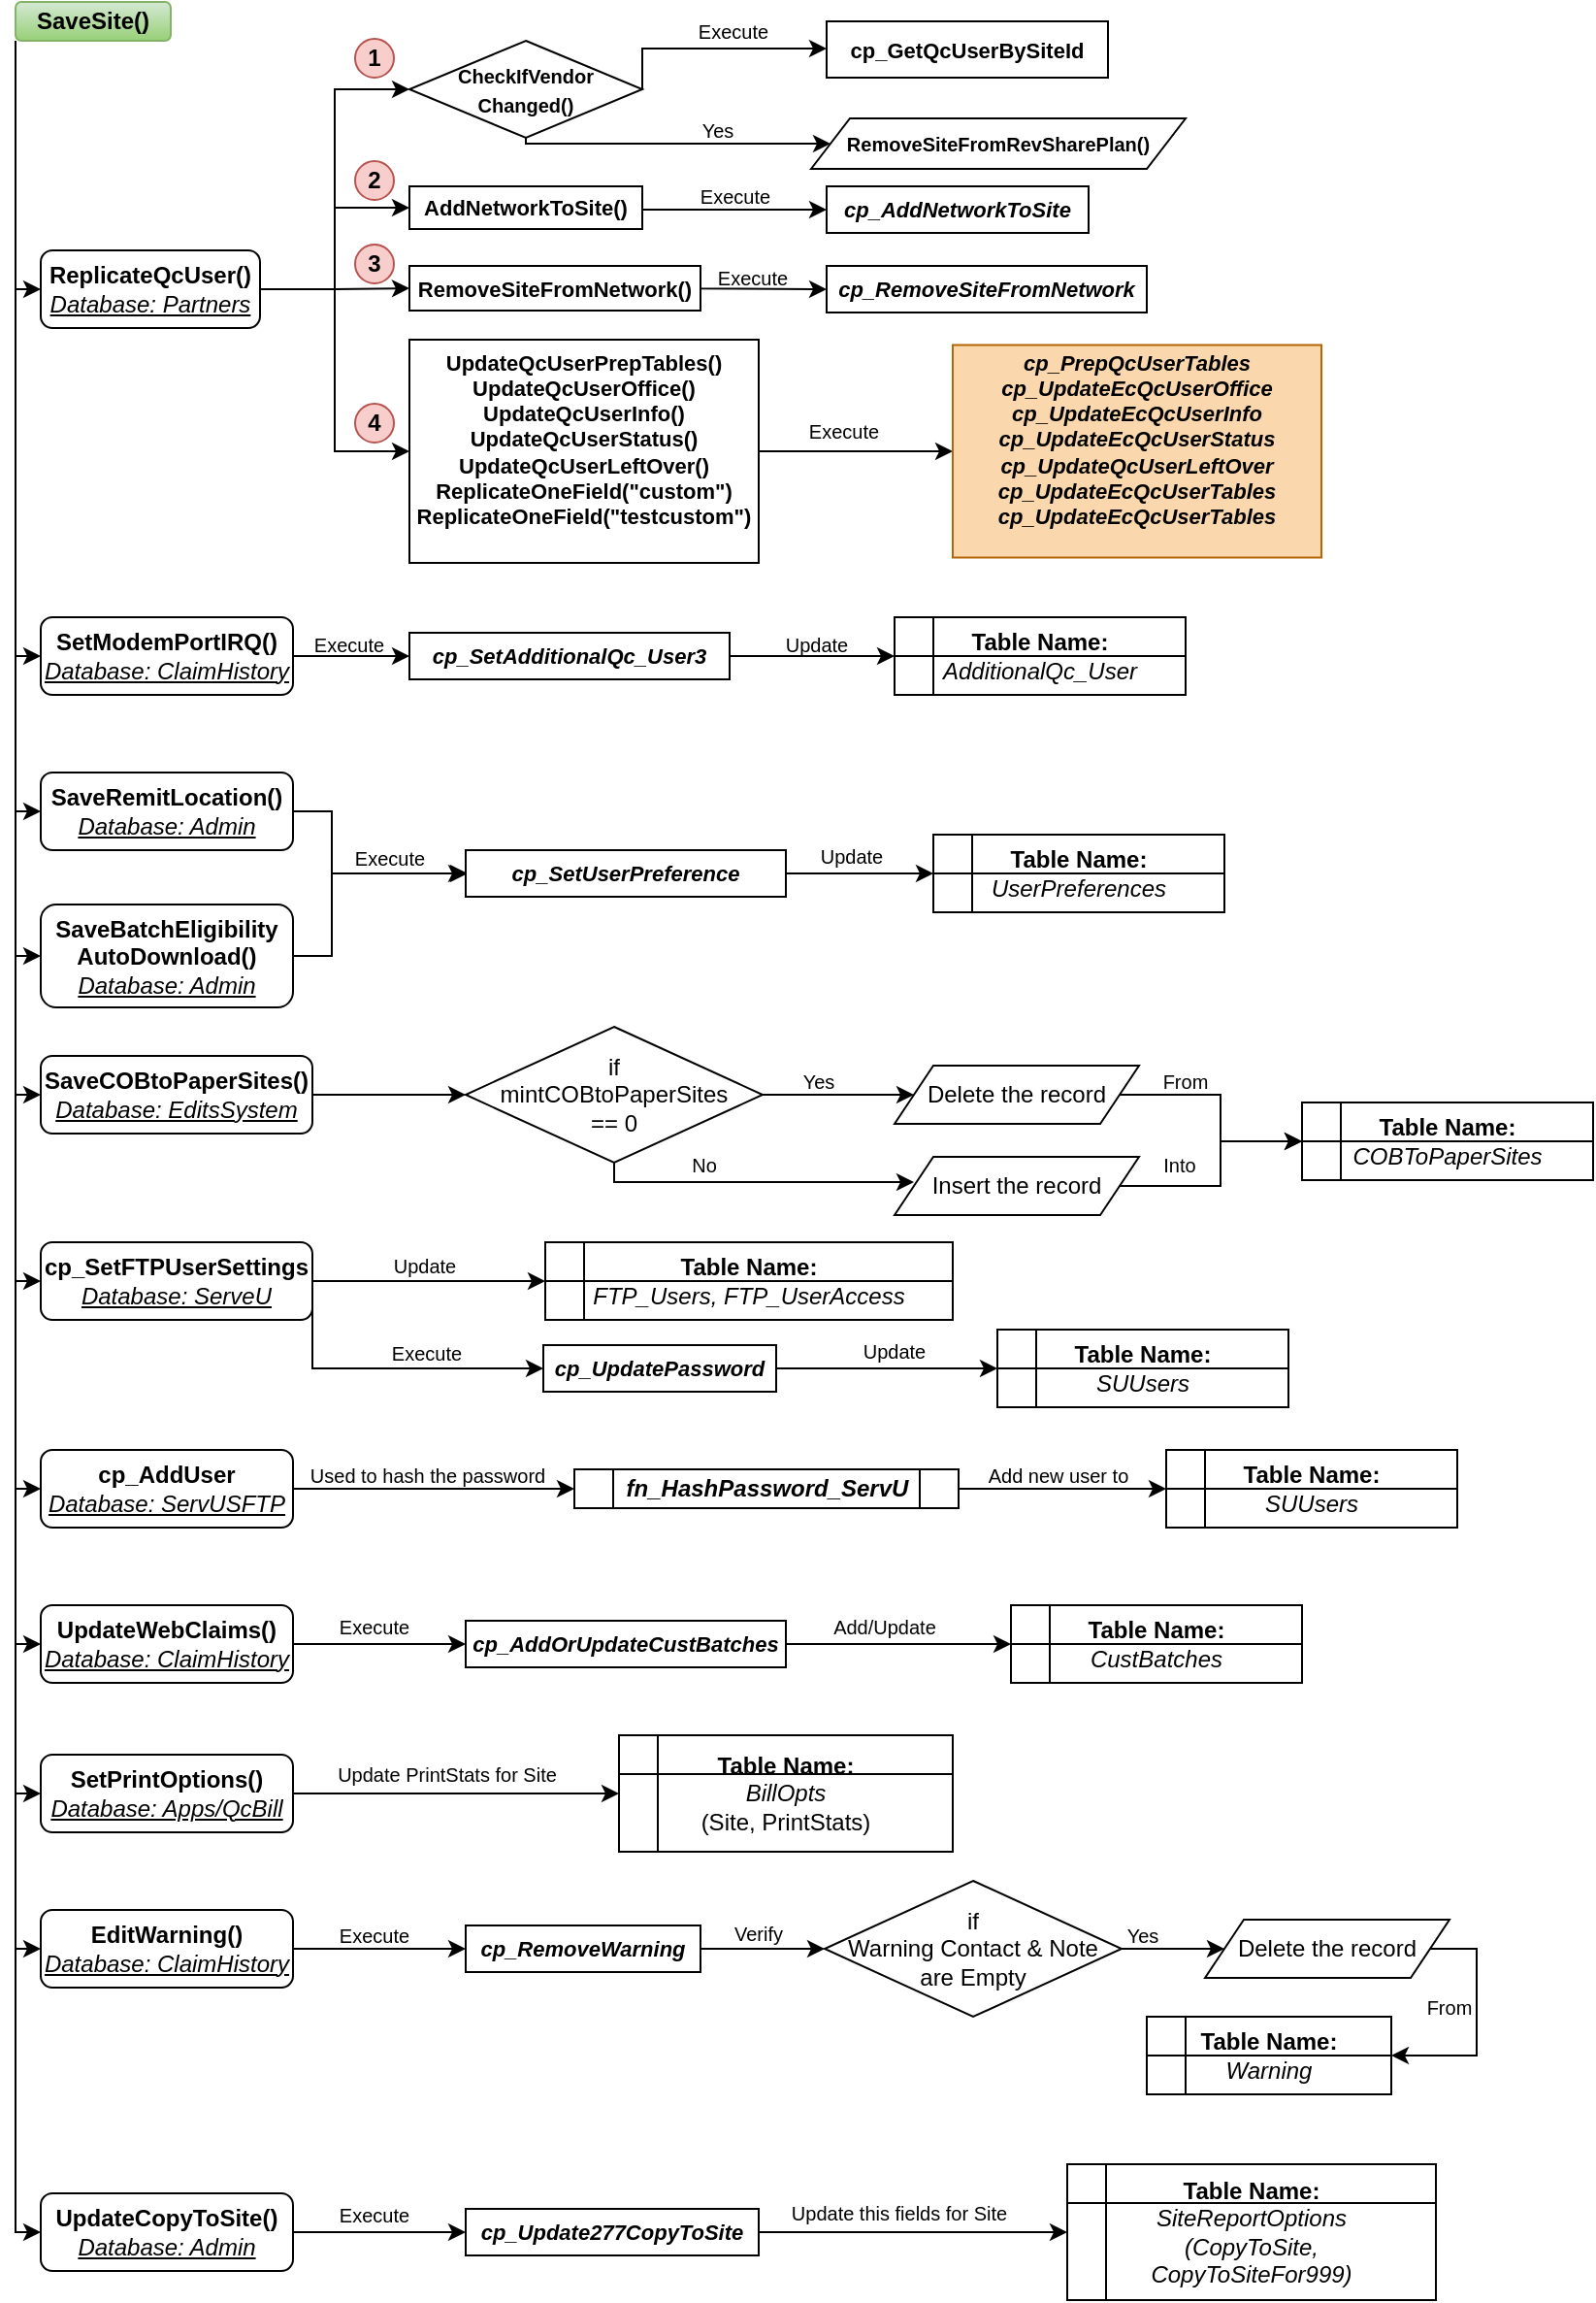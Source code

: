 <mxfile version="20.5.3" type="github">
  <diagram id="_K48cLqti1GaLyE079BF" name="Page-1">
    <mxGraphModel dx="1422" dy="793" grid="1" gridSize="10" guides="1" tooltips="1" connect="1" arrows="1" fold="1" page="1" pageScale="1" pageWidth="850" pageHeight="1100" math="0" shadow="0">
      <root>
        <mxCell id="0" />
        <mxCell id="1" parent="0" />
        <mxCell id="xYedoZE-uZVzS92_hHpU-44" style="edgeStyle=orthogonalEdgeStyle;rounded=0;orthogonalLoop=1;jettySize=auto;html=1;exitX=0;exitY=1;exitDx=0;exitDy=0;entryX=0;entryY=0.5;entryDx=0;entryDy=0;fontSize=12;" edge="1" parent="1" source="xYedoZE-uZVzS92_hHpU-1" target="xYedoZE-uZVzS92_hHpU-2">
          <mxGeometry relative="1" as="geometry">
            <Array as="points">
              <mxPoint x="7" y="149" />
            </Array>
          </mxGeometry>
        </mxCell>
        <mxCell id="xYedoZE-uZVzS92_hHpU-52" style="edgeStyle=orthogonalEdgeStyle;rounded=0;orthogonalLoop=1;jettySize=auto;html=1;exitX=0;exitY=1;exitDx=0;exitDy=0;entryX=0;entryY=0.5;entryDx=0;entryDy=0;fontSize=12;" edge="1" parent="1" source="xYedoZE-uZVzS92_hHpU-1" target="xYedoZE-uZVzS92_hHpU-45">
          <mxGeometry relative="1" as="geometry">
            <Array as="points">
              <mxPoint x="7" y="338" />
            </Array>
          </mxGeometry>
        </mxCell>
        <mxCell id="xYedoZE-uZVzS92_hHpU-96" style="edgeStyle=orthogonalEdgeStyle;rounded=0;orthogonalLoop=1;jettySize=auto;html=1;exitX=0;exitY=1;exitDx=0;exitDy=0;entryX=0;entryY=0.5;entryDx=0;entryDy=0;fontSize=12;" edge="1" parent="1" source="xYedoZE-uZVzS92_hHpU-1" target="xYedoZE-uZVzS92_hHpU-54">
          <mxGeometry relative="1" as="geometry">
            <Array as="points">
              <mxPoint x="7" y="418" />
            </Array>
          </mxGeometry>
        </mxCell>
        <mxCell id="xYedoZE-uZVzS92_hHpU-97" style="edgeStyle=orthogonalEdgeStyle;rounded=0;orthogonalLoop=1;jettySize=auto;html=1;exitX=0;exitY=1;exitDx=0;exitDy=0;entryX=0;entryY=0.5;entryDx=0;entryDy=0;fontSize=12;" edge="1" parent="1" source="xYedoZE-uZVzS92_hHpU-1" target="xYedoZE-uZVzS92_hHpU-56">
          <mxGeometry relative="1" as="geometry">
            <Array as="points">
              <mxPoint x="7" y="493" />
            </Array>
          </mxGeometry>
        </mxCell>
        <mxCell id="xYedoZE-uZVzS92_hHpU-98" style="edgeStyle=orthogonalEdgeStyle;rounded=0;orthogonalLoop=1;jettySize=auto;html=1;exitX=0;exitY=1;exitDx=0;exitDy=0;entryX=0;entryY=0.5;entryDx=0;entryDy=0;fontSize=12;" edge="1" parent="1" source="xYedoZE-uZVzS92_hHpU-1" target="xYedoZE-uZVzS92_hHpU-57">
          <mxGeometry relative="1" as="geometry">
            <Array as="points">
              <mxPoint x="7" y="564" />
            </Array>
          </mxGeometry>
        </mxCell>
        <mxCell id="xYedoZE-uZVzS92_hHpU-123" style="edgeStyle=orthogonalEdgeStyle;rounded=0;orthogonalLoop=1;jettySize=auto;html=1;exitX=0;exitY=1;exitDx=0;exitDy=0;entryX=0;entryY=0.5;entryDx=0;entryDy=0;fontSize=12;" edge="1" parent="1" source="xYedoZE-uZVzS92_hHpU-1" target="xYedoZE-uZVzS92_hHpU-62">
          <mxGeometry relative="1" as="geometry">
            <Array as="points">
              <mxPoint x="7" y="1004" />
            </Array>
          </mxGeometry>
        </mxCell>
        <mxCell id="xYedoZE-uZVzS92_hHpU-124" style="edgeStyle=orthogonalEdgeStyle;rounded=0;orthogonalLoop=1;jettySize=auto;html=1;exitX=0;exitY=1;exitDx=0;exitDy=0;entryX=0;entryY=0.5;entryDx=0;entryDy=0;fontSize=12;" edge="1" parent="1" source="xYedoZE-uZVzS92_hHpU-1" target="xYedoZE-uZVzS92_hHpU-61">
          <mxGeometry relative="1" as="geometry">
            <Array as="points">
              <mxPoint x="7" y="924" />
            </Array>
          </mxGeometry>
        </mxCell>
        <mxCell id="xYedoZE-uZVzS92_hHpU-125" style="edgeStyle=orthogonalEdgeStyle;rounded=0;orthogonalLoop=1;jettySize=auto;html=1;exitX=0;exitY=1;exitDx=0;exitDy=0;entryX=0;entryY=0.5;entryDx=0;entryDy=0;fontSize=12;" edge="1" parent="1" source="xYedoZE-uZVzS92_hHpU-1" target="xYedoZE-uZVzS92_hHpU-60">
          <mxGeometry relative="1" as="geometry">
            <Array as="points">
              <mxPoint x="7" y="847" />
            </Array>
          </mxGeometry>
        </mxCell>
        <mxCell id="xYedoZE-uZVzS92_hHpU-127" style="edgeStyle=orthogonalEdgeStyle;rounded=0;orthogonalLoop=1;jettySize=auto;html=1;exitX=0;exitY=1;exitDx=0;exitDy=0;entryX=0;entryY=0.5;entryDx=0;entryDy=0;fontSize=12;" edge="1" parent="1" source="xYedoZE-uZVzS92_hHpU-1" target="xYedoZE-uZVzS92_hHpU-58">
          <mxGeometry relative="1" as="geometry">
            <Array as="points">
              <mxPoint x="7" y="660" />
            </Array>
          </mxGeometry>
        </mxCell>
        <mxCell id="xYedoZE-uZVzS92_hHpU-155" style="edgeStyle=orthogonalEdgeStyle;rounded=0;orthogonalLoop=1;jettySize=auto;html=1;exitX=0;exitY=1;exitDx=0;exitDy=0;entryX=0;entryY=0.5;entryDx=0;entryDy=0;fontSize=12;" edge="1" parent="1" source="xYedoZE-uZVzS92_hHpU-1" target="xYedoZE-uZVzS92_hHpU-59">
          <mxGeometry relative="1" as="geometry">
            <Array as="points">
              <mxPoint x="7" y="767" />
            </Array>
          </mxGeometry>
        </mxCell>
        <mxCell id="xYedoZE-uZVzS92_hHpU-156" style="edgeStyle=orthogonalEdgeStyle;rounded=0;orthogonalLoop=1;jettySize=auto;html=1;exitX=0;exitY=1;exitDx=0;exitDy=0;entryX=0;entryY=0.5;entryDx=0;entryDy=0;fontSize=12;" edge="1" parent="1" source="xYedoZE-uZVzS92_hHpU-1" target="xYedoZE-uZVzS92_hHpU-63">
          <mxGeometry relative="1" as="geometry">
            <Array as="points">
              <mxPoint x="7" y="1150" />
            </Array>
          </mxGeometry>
        </mxCell>
        <mxCell id="xYedoZE-uZVzS92_hHpU-1" value="&lt;b&gt;SaveSite()&lt;/b&gt;" style="rounded=1;whiteSpace=wrap;html=1;fillColor=#d5e8d4;strokeColor=#82b366;gradientColor=#97d077;" vertex="1" parent="1">
          <mxGeometry x="7" y="1" width="80" height="20" as="geometry" />
        </mxCell>
        <mxCell id="xYedoZE-uZVzS92_hHpU-15" style="edgeStyle=orthogonalEdgeStyle;rounded=0;orthogonalLoop=1;jettySize=auto;html=1;exitX=1;exitY=0.5;exitDx=0;exitDy=0;entryX=0;entryY=0.5;entryDx=0;entryDy=0;fontSize=10;" edge="1" parent="1" source="xYedoZE-uZVzS92_hHpU-2" target="xYedoZE-uZVzS92_hHpU-3">
          <mxGeometry relative="1" as="geometry" />
        </mxCell>
        <mxCell id="xYedoZE-uZVzS92_hHpU-24" style="edgeStyle=orthogonalEdgeStyle;rounded=0;orthogonalLoop=1;jettySize=auto;html=1;exitX=1;exitY=0.5;exitDx=0;exitDy=0;entryX=0;entryY=0.5;entryDx=0;entryDy=0;fontSize=11;" edge="1" parent="1" source="xYedoZE-uZVzS92_hHpU-2" target="xYedoZE-uZVzS92_hHpU-19">
          <mxGeometry relative="1" as="geometry" />
        </mxCell>
        <mxCell id="xYedoZE-uZVzS92_hHpU-32" style="edgeStyle=orthogonalEdgeStyle;rounded=0;orthogonalLoop=1;jettySize=auto;html=1;exitX=1;exitY=0.5;exitDx=0;exitDy=0;entryX=0;entryY=0.5;entryDx=0;entryDy=0;fontSize=12;" edge="1" parent="1" source="xYedoZE-uZVzS92_hHpU-2" target="xYedoZE-uZVzS92_hHpU-27">
          <mxGeometry relative="1" as="geometry" />
        </mxCell>
        <mxCell id="xYedoZE-uZVzS92_hHpU-39" style="edgeStyle=orthogonalEdgeStyle;rounded=0;orthogonalLoop=1;jettySize=auto;html=1;exitX=1;exitY=0.5;exitDx=0;exitDy=0;entryX=0;entryY=0.5;entryDx=0;entryDy=0;fontSize=12;" edge="1" parent="1" source="xYedoZE-uZVzS92_hHpU-2" target="xYedoZE-uZVzS92_hHpU-35">
          <mxGeometry relative="1" as="geometry" />
        </mxCell>
        <mxCell id="xYedoZE-uZVzS92_hHpU-2" value="&lt;b&gt;ReplicateQcUser()&lt;/b&gt;&lt;br&gt;&lt;i&gt;&lt;u&gt;Database: Partners&lt;/u&gt;&lt;/i&gt;" style="rounded=1;whiteSpace=wrap;html=1;" vertex="1" parent="1">
          <mxGeometry x="20" y="129" width="113" height="40" as="geometry" />
        </mxCell>
        <mxCell id="xYedoZE-uZVzS92_hHpU-14" style="edgeStyle=orthogonalEdgeStyle;rounded=0;orthogonalLoop=1;jettySize=auto;html=1;exitX=1;exitY=0.5;exitDx=0;exitDy=0;entryX=0;entryY=0.5;entryDx=0;entryDy=0;fontSize=10;" edge="1" parent="1" source="xYedoZE-uZVzS92_hHpU-3">
          <mxGeometry relative="1" as="geometry">
            <mxPoint x="425" y="25" as="targetPoint" />
            <Array as="points">
              <mxPoint x="330" y="25" />
            </Array>
          </mxGeometry>
        </mxCell>
        <mxCell id="xYedoZE-uZVzS92_hHpU-18" style="edgeStyle=orthogonalEdgeStyle;rounded=0;orthogonalLoop=1;jettySize=auto;html=1;exitX=0.5;exitY=1;exitDx=0;exitDy=0;entryX=0;entryY=0.5;entryDx=0;entryDy=0;fontSize=10;" edge="1" parent="1" source="xYedoZE-uZVzS92_hHpU-3" target="xYedoZE-uZVzS92_hHpU-16">
          <mxGeometry relative="1" as="geometry">
            <Array as="points">
              <mxPoint x="270" y="74" />
            </Array>
          </mxGeometry>
        </mxCell>
        <UserObject label="&lt;font style=&quot;font-size: 10px;&quot;&gt;&lt;b&gt;CheckIfVendor&lt;br&gt;Changed()&lt;/b&gt;&lt;/font&gt;" tooltip="Is Vendor change or not for SiteID?" id="xYedoZE-uZVzS92_hHpU-3">
          <mxCell style="rhombus;whiteSpace=wrap;html=1;" vertex="1" parent="1">
            <mxGeometry x="210" y="21" width="120" height="50" as="geometry" />
          </mxCell>
        </UserObject>
        <mxCell id="xYedoZE-uZVzS92_hHpU-6" value="Yes" style="text;html=1;strokeColor=none;fillColor=none;align=center;verticalAlign=middle;whiteSpace=wrap;rounded=0;fontSize=10;" vertex="1" parent="1">
          <mxGeometry x="339" y="52" width="60" height="30" as="geometry" />
        </mxCell>
        <mxCell id="xYedoZE-uZVzS92_hHpU-10" value="Execute" style="text;html=1;strokeColor=none;fillColor=none;align=center;verticalAlign=middle;whiteSpace=wrap;rounded=0;fontSize=10;" vertex="1" parent="1">
          <mxGeometry x="347" y="1" width="60" height="30" as="geometry" />
        </mxCell>
        <mxCell id="xYedoZE-uZVzS92_hHpU-16" value="&lt;b&gt;&lt;font style=&quot;font-size: 10px;&quot;&gt;RemoveSiteFromRevSharePlan()&lt;/font&gt;&lt;/b&gt;" style="shape=parallelogram;perimeter=parallelogramPerimeter;whiteSpace=wrap;html=1;fixedSize=1;fontSize=10;" vertex="1" parent="1">
          <mxGeometry x="417" y="61" width="193" height="26" as="geometry" />
        </mxCell>
        <mxCell id="xYedoZE-uZVzS92_hHpU-17" value="&lt;b&gt;&lt;font style=&quot;font-size: 11px;&quot;&gt;cp_GetQcUserBySiteId&lt;/font&gt;&lt;/b&gt;" style="rounded=0;whiteSpace=wrap;html=1;fontSize=10;" vertex="1" parent="1">
          <mxGeometry x="425" y="11" width="145" height="29" as="geometry" />
        </mxCell>
        <mxCell id="xYedoZE-uZVzS92_hHpU-23" style="edgeStyle=orthogonalEdgeStyle;rounded=0;orthogonalLoop=1;jettySize=auto;html=1;exitX=1;exitY=0.5;exitDx=0;exitDy=0;entryX=0;entryY=0.5;entryDx=0;entryDy=0;fontSize=11;" edge="1" parent="1" source="xYedoZE-uZVzS92_hHpU-19" target="xYedoZE-uZVzS92_hHpU-21">
          <mxGeometry relative="1" as="geometry">
            <Array as="points">
              <mxPoint x="330" y="108" />
            </Array>
          </mxGeometry>
        </mxCell>
        <mxCell id="xYedoZE-uZVzS92_hHpU-19" value="&lt;b&gt;&lt;font style=&quot;font-size: 11px;&quot;&gt;AddNetworkToSite()&lt;/font&gt;&lt;/b&gt;" style="rounded=0;whiteSpace=wrap;html=1;fontSize=10;" vertex="1" parent="1">
          <mxGeometry x="210" y="96" width="120" height="22" as="geometry" />
        </mxCell>
        <mxCell id="xYedoZE-uZVzS92_hHpU-21" value="&lt;b&gt;&lt;i&gt;cp_AddNetworkToSite&lt;/i&gt;&lt;/b&gt;" style="rounded=0;whiteSpace=wrap;html=1;fontSize=11;" vertex="1" parent="1">
          <mxGeometry x="425" y="96" width="135" height="24" as="geometry" />
        </mxCell>
        <mxCell id="xYedoZE-uZVzS92_hHpU-22" value="Execute" style="text;html=1;strokeColor=none;fillColor=none;align=center;verticalAlign=middle;whiteSpace=wrap;rounded=0;fontSize=10;" vertex="1" parent="1">
          <mxGeometry x="348" y="86" width="60" height="30" as="geometry" />
        </mxCell>
        <mxCell id="xYedoZE-uZVzS92_hHpU-25" value="&lt;b&gt;&lt;font style=&quot;font-size: 12px;&quot;&gt;1&lt;/font&gt;&lt;/b&gt;" style="ellipse;whiteSpace=wrap;html=1;fontSize=11;fillColor=#f8cecc;strokeColor=#b85450;" vertex="1" parent="1">
          <mxGeometry x="182" y="20" width="20" height="20" as="geometry" />
        </mxCell>
        <mxCell id="xYedoZE-uZVzS92_hHpU-26" value="&lt;b&gt;&lt;font style=&quot;font-size: 12px;&quot;&gt;2&lt;/font&gt;&lt;/b&gt;" style="ellipse;whiteSpace=wrap;html=1;fontSize=11;fillColor=#f8cecc;strokeColor=#b85450;" vertex="1" parent="1">
          <mxGeometry x="182" y="83" width="20" height="20" as="geometry" />
        </mxCell>
        <mxCell id="xYedoZE-uZVzS92_hHpU-31" style="edgeStyle=orthogonalEdgeStyle;rounded=0;orthogonalLoop=1;jettySize=auto;html=1;exitX=1;exitY=0.5;exitDx=0;exitDy=0;entryX=0;entryY=0.5;entryDx=0;entryDy=0;fontSize=12;" edge="1" parent="1" source="xYedoZE-uZVzS92_hHpU-27" target="xYedoZE-uZVzS92_hHpU-28">
          <mxGeometry relative="1" as="geometry">
            <Array as="points">
              <mxPoint x="330" y="149" />
            </Array>
          </mxGeometry>
        </mxCell>
        <mxCell id="xYedoZE-uZVzS92_hHpU-27" value="&lt;b&gt;&lt;font style=&quot;font-size: 11px;&quot;&gt;RemoveSiteFromNetwork()&lt;/font&gt;&lt;/b&gt;" style="rounded=0;whiteSpace=wrap;html=1;fontSize=10;" vertex="1" parent="1">
          <mxGeometry x="210" y="137" width="150" height="23" as="geometry" />
        </mxCell>
        <mxCell id="xYedoZE-uZVzS92_hHpU-28" value="&lt;b&gt;&lt;i&gt;cp_RemoveSiteFromNetwork&lt;/i&gt;&lt;/b&gt;" style="rounded=0;whiteSpace=wrap;html=1;fontSize=11;" vertex="1" parent="1">
          <mxGeometry x="425" y="137" width="165" height="24" as="geometry" />
        </mxCell>
        <mxCell id="xYedoZE-uZVzS92_hHpU-29" value="Execute" style="text;html=1;strokeColor=none;fillColor=none;align=center;verticalAlign=middle;whiteSpace=wrap;rounded=0;fontSize=10;" vertex="1" parent="1">
          <mxGeometry x="357" y="128" width="60" height="30" as="geometry" />
        </mxCell>
        <mxCell id="xYedoZE-uZVzS92_hHpU-33" value="&lt;b&gt;&lt;font style=&quot;font-size: 12px;&quot;&gt;3&lt;/font&gt;&lt;/b&gt;" style="ellipse;whiteSpace=wrap;html=1;fontSize=11;fillColor=#f8cecc;strokeColor=#b85450;" vertex="1" parent="1">
          <mxGeometry x="182" y="126" width="20" height="20" as="geometry" />
        </mxCell>
        <mxCell id="xYedoZE-uZVzS92_hHpU-37" style="edgeStyle=orthogonalEdgeStyle;rounded=0;orthogonalLoop=1;jettySize=auto;html=1;exitX=1;exitY=0.5;exitDx=0;exitDy=0;entryX=0;entryY=0.5;entryDx=0;entryDy=0;fontSize=12;" edge="1" parent="1" source="xYedoZE-uZVzS92_hHpU-35" target="xYedoZE-uZVzS92_hHpU-36">
          <mxGeometry relative="1" as="geometry" />
        </mxCell>
        <mxCell id="xYedoZE-uZVzS92_hHpU-35" value="&lt;b&gt;&lt;font style=&quot;font-size: 11px;&quot;&gt;UpdateQcUserPrepTables()&lt;br&gt;UpdateQcUserOffice()&lt;br&gt;UpdateQcUserInfo()&lt;br&gt;UpdateQcUserStatus()&lt;br&gt;UpdateQcUserLeftOver()&lt;br&gt;ReplicateOneField(&quot;custom&quot;)&lt;br&gt;ReplicateOneField(&quot;testcustom&quot;)&lt;br&gt;&lt;br&gt;&lt;/font&gt;&lt;/b&gt;" style="rounded=0;whiteSpace=wrap;html=1;fontSize=10;" vertex="1" parent="1">
          <mxGeometry x="210" y="175" width="180" height="115" as="geometry" />
        </mxCell>
        <mxCell id="xYedoZE-uZVzS92_hHpU-36" value="&lt;b&gt;&lt;i&gt;cp_PrepQcUserTables&lt;br&gt;cp_UpdateEcQcUserOffice&lt;br&gt;&lt;/i&gt;&lt;/b&gt;&lt;b&gt;&lt;i&gt;cp_UpdateEcQcUserInfo&lt;br&gt;&lt;/i&gt;&lt;/b&gt;&lt;b&gt;&lt;i&gt;cp_UpdateEcQcUserStatus&lt;br&gt;&lt;/i&gt;&lt;/b&gt;&lt;b&gt;&lt;i&gt;cp_UpdateQcUserLeftOver&lt;br&gt;&lt;/i&gt;&lt;/b&gt;&lt;b&gt;&lt;i&gt;cp_UpdateEcQcUserTables&lt;br&gt;&lt;/i&gt;&lt;/b&gt;&lt;b&gt;&lt;i&gt;cp_UpdateEcQcUserTables&lt;/i&gt;&lt;/b&gt;&lt;b&gt;&lt;i&gt;&lt;br&gt;&lt;br&gt;&lt;/i&gt;&lt;/b&gt;" style="rounded=0;whiteSpace=wrap;html=1;fontSize=11;fillColor=#fad7ac;strokeColor=#b46504;" vertex="1" parent="1">
          <mxGeometry x="490" y="177.75" width="190" height="109.5" as="geometry" />
        </mxCell>
        <mxCell id="xYedoZE-uZVzS92_hHpU-38" value="Execute" style="text;html=1;strokeColor=none;fillColor=none;align=center;verticalAlign=middle;whiteSpace=wrap;rounded=0;fontSize=10;" vertex="1" parent="1">
          <mxGeometry x="404" y="207" width="60" height="30" as="geometry" />
        </mxCell>
        <mxCell id="xYedoZE-uZVzS92_hHpU-40" value="&lt;b&gt;&lt;font style=&quot;font-size: 12px;&quot;&gt;4&lt;/font&gt;&lt;/b&gt;" style="ellipse;whiteSpace=wrap;html=1;fontSize=11;fillColor=#f8cecc;strokeColor=#b85450;" vertex="1" parent="1">
          <mxGeometry x="182" y="208" width="20" height="20" as="geometry" />
        </mxCell>
        <mxCell id="xYedoZE-uZVzS92_hHpU-49" style="edgeStyle=orthogonalEdgeStyle;rounded=0;orthogonalLoop=1;jettySize=auto;html=1;exitX=1;exitY=0.5;exitDx=0;exitDy=0;entryX=0;entryY=0.5;entryDx=0;entryDy=0;fontSize=12;" edge="1" parent="1" source="xYedoZE-uZVzS92_hHpU-45" target="xYedoZE-uZVzS92_hHpU-46">
          <mxGeometry relative="1" as="geometry" />
        </mxCell>
        <mxCell id="xYedoZE-uZVzS92_hHpU-45" value="&lt;b&gt;SetModemPortIRQ()&lt;/b&gt;&lt;br&gt;&lt;i&gt;&lt;u&gt;Database: ClaimHistory&lt;/u&gt;&lt;/i&gt;" style="rounded=1;whiteSpace=wrap;html=1;" vertex="1" parent="1">
          <mxGeometry x="20" y="318" width="130" height="40" as="geometry" />
        </mxCell>
        <mxCell id="xYedoZE-uZVzS92_hHpU-51" style="edgeStyle=orthogonalEdgeStyle;rounded=0;orthogonalLoop=1;jettySize=auto;html=1;exitX=1;exitY=0.5;exitDx=0;exitDy=0;entryX=0;entryY=0.5;entryDx=0;entryDy=0;fontSize=12;" edge="1" parent="1" source="xYedoZE-uZVzS92_hHpU-46" target="xYedoZE-uZVzS92_hHpU-47">
          <mxGeometry relative="1" as="geometry" />
        </mxCell>
        <mxCell id="xYedoZE-uZVzS92_hHpU-46" value="&lt;b&gt;&lt;i&gt;cp_SetAdditionalQc_User3&lt;/i&gt;&lt;/b&gt;" style="rounded=0;whiteSpace=wrap;html=1;fontSize=11;" vertex="1" parent="1">
          <mxGeometry x="210" y="326" width="165" height="24" as="geometry" />
        </mxCell>
        <mxCell id="xYedoZE-uZVzS92_hHpU-47" value="&lt;b&gt;Table Name:&lt;/b&gt;&lt;br&gt;&lt;i&gt;AdditionalQc_User&lt;/i&gt;" style="shape=internalStorage;whiteSpace=wrap;html=1;backgroundOutline=1;fontSize=12;" vertex="1" parent="1">
          <mxGeometry x="460" y="318" width="150" height="40" as="geometry" />
        </mxCell>
        <mxCell id="xYedoZE-uZVzS92_hHpU-48" value="Execute" style="text;html=1;strokeColor=none;fillColor=none;align=center;verticalAlign=middle;whiteSpace=wrap;rounded=0;fontSize=10;" vertex="1" parent="1">
          <mxGeometry x="149" y="317" width="60" height="30" as="geometry" />
        </mxCell>
        <mxCell id="xYedoZE-uZVzS92_hHpU-50" value="Update" style="text;html=1;strokeColor=none;fillColor=none;align=center;verticalAlign=middle;whiteSpace=wrap;rounded=0;fontSize=10;" vertex="1" parent="1">
          <mxGeometry x="390" y="317" width="60" height="30" as="geometry" />
        </mxCell>
        <mxCell id="xYedoZE-uZVzS92_hHpU-67" style="edgeStyle=orthogonalEdgeStyle;rounded=0;orthogonalLoop=1;jettySize=auto;html=1;exitX=1;exitY=0.5;exitDx=0;exitDy=0;entryX=0;entryY=0.5;entryDx=0;entryDy=0;fontSize=12;" edge="1" parent="1" source="xYedoZE-uZVzS92_hHpU-54" target="xYedoZE-uZVzS92_hHpU-65">
          <mxGeometry relative="1" as="geometry">
            <Array as="points">
              <mxPoint x="170" y="418" />
              <mxPoint x="170" y="450" />
            </Array>
          </mxGeometry>
        </mxCell>
        <mxCell id="xYedoZE-uZVzS92_hHpU-54" value="&lt;b&gt;SaveRemitLocation()&lt;/b&gt;&lt;br&gt;&lt;i&gt;&lt;u&gt;Database: Admin&lt;/u&gt;&lt;/i&gt;" style="rounded=1;whiteSpace=wrap;html=1;" vertex="1" parent="1">
          <mxGeometry x="20" y="398" width="130" height="40" as="geometry" />
        </mxCell>
        <mxCell id="xYedoZE-uZVzS92_hHpU-68" style="edgeStyle=orthogonalEdgeStyle;rounded=0;orthogonalLoop=1;jettySize=auto;html=1;exitX=1;exitY=0.5;exitDx=0;exitDy=0;fontSize=12;" edge="1" parent="1" source="xYedoZE-uZVzS92_hHpU-56">
          <mxGeometry relative="1" as="geometry">
            <mxPoint x="240" y="450" as="targetPoint" />
            <Array as="points">
              <mxPoint x="170" y="493" />
              <mxPoint x="170" y="450" />
            </Array>
          </mxGeometry>
        </mxCell>
        <mxCell id="xYedoZE-uZVzS92_hHpU-56" value="&lt;b&gt;SaveBatchEligibility&lt;br&gt;AutoDownload()&lt;/b&gt;&lt;br&gt;&lt;i&gt;&lt;u&gt;Database: Admin&lt;/u&gt;&lt;/i&gt;" style="rounded=1;whiteSpace=wrap;html=1;" vertex="1" parent="1">
          <mxGeometry x="20" y="466" width="130" height="53" as="geometry" />
        </mxCell>
        <mxCell id="xYedoZE-uZVzS92_hHpU-85" style="edgeStyle=orthogonalEdgeStyle;rounded=0;orthogonalLoop=1;jettySize=auto;html=1;exitX=1;exitY=0.5;exitDx=0;exitDy=0;entryX=0;entryY=0.5;entryDx=0;entryDy=0;fontSize=12;" edge="1" parent="1" source="xYedoZE-uZVzS92_hHpU-57" target="xYedoZE-uZVzS92_hHpU-75">
          <mxGeometry relative="1" as="geometry" />
        </mxCell>
        <mxCell id="xYedoZE-uZVzS92_hHpU-57" value="&lt;b&gt;SaveCOBtoPaperSites()&lt;/b&gt;&lt;br&gt;&lt;i&gt;&lt;u&gt;Database: EditsSystem&lt;/u&gt;&lt;/i&gt;" style="rounded=1;whiteSpace=wrap;html=1;" vertex="1" parent="1">
          <mxGeometry x="20" y="544" width="140" height="40" as="geometry" />
        </mxCell>
        <mxCell id="xYedoZE-uZVzS92_hHpU-143" style="edgeStyle=orthogonalEdgeStyle;rounded=0;orthogonalLoop=1;jettySize=auto;html=1;exitX=1;exitY=0.5;exitDx=0;exitDy=0;entryX=0;entryY=0.5;entryDx=0;entryDy=0;fontSize=12;" edge="1" parent="1" source="xYedoZE-uZVzS92_hHpU-58" target="xYedoZE-uZVzS92_hHpU-142">
          <mxGeometry relative="1" as="geometry" />
        </mxCell>
        <mxCell id="xYedoZE-uZVzS92_hHpU-144" style="edgeStyle=orthogonalEdgeStyle;rounded=0;orthogonalLoop=1;jettySize=auto;html=1;exitX=1;exitY=0.5;exitDx=0;exitDy=0;entryX=0;entryY=0.5;entryDx=0;entryDy=0;fontSize=12;" edge="1" parent="1" source="xYedoZE-uZVzS92_hHpU-58" target="xYedoZE-uZVzS92_hHpU-141">
          <mxGeometry relative="1" as="geometry">
            <Array as="points">
              <mxPoint x="160" y="705" />
            </Array>
          </mxGeometry>
        </mxCell>
        <mxCell id="xYedoZE-uZVzS92_hHpU-58" value="&lt;b&gt;cp_SetFTPUserSettings&lt;/b&gt;&lt;br&gt;&lt;i&gt;&lt;u&gt;Database: ServeU&lt;/u&gt;&lt;/i&gt;" style="rounded=1;whiteSpace=wrap;html=1;" vertex="1" parent="1">
          <mxGeometry x="20" y="640" width="140" height="40" as="geometry" />
        </mxCell>
        <mxCell id="xYedoZE-uZVzS92_hHpU-136" style="edgeStyle=orthogonalEdgeStyle;rounded=0;orthogonalLoop=1;jettySize=auto;html=1;exitX=1;exitY=0.5;exitDx=0;exitDy=0;entryX=0;entryY=0.5;entryDx=0;entryDy=0;fontSize=12;" edge="1" parent="1" source="xYedoZE-uZVzS92_hHpU-59" target="xYedoZE-uZVzS92_hHpU-135">
          <mxGeometry relative="1" as="geometry" />
        </mxCell>
        <mxCell id="xYedoZE-uZVzS92_hHpU-59" value="&lt;b&gt;cp_AddUser&lt;/b&gt;&lt;br&gt;&lt;i&gt;&lt;u&gt;Database: ServUSFTP&lt;/u&gt;&lt;/i&gt;" style="rounded=1;whiteSpace=wrap;html=1;" vertex="1" parent="1">
          <mxGeometry x="20" y="747" width="130" height="40" as="geometry" />
        </mxCell>
        <mxCell id="xYedoZE-uZVzS92_hHpU-89" style="edgeStyle=orthogonalEdgeStyle;rounded=0;orthogonalLoop=1;jettySize=auto;html=1;exitX=1;exitY=0.5;exitDx=0;exitDy=0;fontSize=12;" edge="1" parent="1" source="xYedoZE-uZVzS92_hHpU-60" target="xYedoZE-uZVzS92_hHpU-87">
          <mxGeometry relative="1" as="geometry" />
        </mxCell>
        <mxCell id="xYedoZE-uZVzS92_hHpU-60" value="&lt;b&gt;UpdateWebClaims()&lt;/b&gt;&lt;br&gt;&lt;i&gt;&lt;u&gt;Database: ClaimHistory&lt;/u&gt;&lt;/i&gt;" style="rounded=1;whiteSpace=wrap;html=1;" vertex="1" parent="1">
          <mxGeometry x="20" y="827" width="130" height="40" as="geometry" />
        </mxCell>
        <mxCell id="xYedoZE-uZVzS92_hHpU-118" style="edgeStyle=orthogonalEdgeStyle;rounded=0;orthogonalLoop=1;jettySize=auto;html=1;exitX=1;exitY=0.5;exitDx=0;exitDy=0;entryX=0;entryY=0.5;entryDx=0;entryDy=0;fontSize=12;" edge="1" parent="1" source="xYedoZE-uZVzS92_hHpU-61" target="xYedoZE-uZVzS92_hHpU-117">
          <mxGeometry relative="1" as="geometry" />
        </mxCell>
        <mxCell id="xYedoZE-uZVzS92_hHpU-61" value="&lt;b&gt;SetPrintOptions()&lt;/b&gt;&lt;br&gt;&lt;i&gt;&lt;u&gt;Database: Apps/QcBill&lt;/u&gt;&lt;/i&gt;" style="rounded=1;whiteSpace=wrap;html=1;" vertex="1" parent="1">
          <mxGeometry x="20" y="904" width="130" height="40" as="geometry" />
        </mxCell>
        <mxCell id="xYedoZE-uZVzS92_hHpU-109" style="edgeStyle=orthogonalEdgeStyle;rounded=0;orthogonalLoop=1;jettySize=auto;html=1;exitX=1;exitY=0.5;exitDx=0;exitDy=0;fontSize=12;" edge="1" parent="1" source="xYedoZE-uZVzS92_hHpU-62" target="xYedoZE-uZVzS92_hHpU-99">
          <mxGeometry relative="1" as="geometry" />
        </mxCell>
        <mxCell id="xYedoZE-uZVzS92_hHpU-62" value="&lt;b&gt;EditWarning()&lt;/b&gt;&lt;br&gt;&lt;i&gt;&lt;u&gt;Database: ClaimHistory&lt;/u&gt;&lt;/i&gt;" style="rounded=1;whiteSpace=wrap;html=1;" vertex="1" parent="1">
          <mxGeometry x="20" y="984" width="130" height="40" as="geometry" />
        </mxCell>
        <mxCell id="xYedoZE-uZVzS92_hHpU-113" style="edgeStyle=orthogonalEdgeStyle;rounded=0;orthogonalLoop=1;jettySize=auto;html=1;exitX=1;exitY=0.5;exitDx=0;exitDy=0;entryX=0;entryY=0.5;entryDx=0;entryDy=0;fontSize=12;" edge="1" parent="1" source="xYedoZE-uZVzS92_hHpU-63" target="xYedoZE-uZVzS92_hHpU-111">
          <mxGeometry relative="1" as="geometry" />
        </mxCell>
        <mxCell id="xYedoZE-uZVzS92_hHpU-63" value="&lt;b&gt;UpdateCopyToSite()&lt;/b&gt;&lt;br&gt;&lt;i&gt;&lt;u&gt;Database: Admin&lt;/u&gt;&lt;/i&gt;" style="rounded=1;whiteSpace=wrap;html=1;" vertex="1" parent="1">
          <mxGeometry x="20" y="1130" width="130" height="40" as="geometry" />
        </mxCell>
        <mxCell id="xYedoZE-uZVzS92_hHpU-69" style="edgeStyle=orthogonalEdgeStyle;rounded=0;orthogonalLoop=1;jettySize=auto;html=1;exitX=1;exitY=0.5;exitDx=0;exitDy=0;entryX=0;entryY=0.5;entryDx=0;entryDy=0;fontSize=12;" edge="1" parent="1" source="xYedoZE-uZVzS92_hHpU-65" target="xYedoZE-uZVzS92_hHpU-66">
          <mxGeometry relative="1" as="geometry" />
        </mxCell>
        <mxCell id="xYedoZE-uZVzS92_hHpU-65" value="&lt;b&gt;&lt;i&gt;cp_SetUserPreference&lt;/i&gt;&lt;/b&gt;" style="rounded=0;whiteSpace=wrap;html=1;fontSize=11;" vertex="1" parent="1">
          <mxGeometry x="239" y="438" width="165" height="24" as="geometry" />
        </mxCell>
        <mxCell id="xYedoZE-uZVzS92_hHpU-66" value="&lt;b&gt;Table Name:&lt;/b&gt;&lt;br&gt;&lt;i&gt;UserPreferences&lt;/i&gt;" style="shape=internalStorage;whiteSpace=wrap;html=1;backgroundOutline=1;fontSize=12;" vertex="1" parent="1">
          <mxGeometry x="480" y="430" width="150" height="40" as="geometry" />
        </mxCell>
        <mxCell id="xYedoZE-uZVzS92_hHpU-70" value="Execute" style="text;html=1;strokeColor=none;fillColor=none;align=center;verticalAlign=middle;whiteSpace=wrap;rounded=0;fontSize=10;" vertex="1" parent="1">
          <mxGeometry x="170" y="427" width="60" height="30" as="geometry" />
        </mxCell>
        <mxCell id="xYedoZE-uZVzS92_hHpU-71" value="Update" style="text;html=1;strokeColor=none;fillColor=none;align=center;verticalAlign=middle;whiteSpace=wrap;rounded=0;fontSize=10;" vertex="1" parent="1">
          <mxGeometry x="408" y="426" width="60" height="30" as="geometry" />
        </mxCell>
        <mxCell id="xYedoZE-uZVzS92_hHpU-72" value="&lt;b&gt;Table Name:&lt;/b&gt;&lt;br&gt;&lt;i&gt;COBToPaperSites&lt;/i&gt;" style="shape=internalStorage;whiteSpace=wrap;html=1;backgroundOutline=1;fontSize=12;" vertex="1" parent="1">
          <mxGeometry x="670" y="568" width="150" height="40" as="geometry" />
        </mxCell>
        <mxCell id="xYedoZE-uZVzS92_hHpU-79" style="edgeStyle=orthogonalEdgeStyle;rounded=0;orthogonalLoop=1;jettySize=auto;html=1;exitX=1;exitY=0.5;exitDx=0;exitDy=0;entryX=0;entryY=0.5;entryDx=0;entryDy=0;fontSize=12;" edge="1" parent="1" source="xYedoZE-uZVzS92_hHpU-75" target="xYedoZE-uZVzS92_hHpU-78">
          <mxGeometry relative="1" as="geometry" />
        </mxCell>
        <mxCell id="xYedoZE-uZVzS92_hHpU-83" style="edgeStyle=orthogonalEdgeStyle;rounded=0;orthogonalLoop=1;jettySize=auto;html=1;exitX=0.5;exitY=1;exitDx=0;exitDy=0;entryX=0;entryY=0.5;entryDx=0;entryDy=0;fontSize=12;" edge="1" parent="1" source="xYedoZE-uZVzS92_hHpU-75">
          <mxGeometry relative="1" as="geometry">
            <mxPoint x="470" y="609" as="targetPoint" />
            <Array as="points">
              <mxPoint x="316" y="609" />
            </Array>
          </mxGeometry>
        </mxCell>
        <mxCell id="xYedoZE-uZVzS92_hHpU-75" value="if&lt;br&gt;mintCOBtoPaperSites&lt;br&gt;== 0" style="rhombus;whiteSpace=wrap;html=1;fontSize=12;" vertex="1" parent="1">
          <mxGeometry x="239" y="529" width="153" height="70" as="geometry" />
        </mxCell>
        <mxCell id="xYedoZE-uZVzS92_hHpU-77" value="Yes" style="text;html=1;strokeColor=none;fillColor=none;align=center;verticalAlign=middle;whiteSpace=wrap;rounded=0;fontSize=10;" vertex="1" parent="1">
          <mxGeometry x="391" y="542" width="60" height="30" as="geometry" />
        </mxCell>
        <mxCell id="xYedoZE-uZVzS92_hHpU-80" style="edgeStyle=orthogonalEdgeStyle;rounded=0;orthogonalLoop=1;jettySize=auto;html=1;exitX=1;exitY=0.5;exitDx=0;exitDy=0;fontSize=12;" edge="1" parent="1" source="xYedoZE-uZVzS92_hHpU-78" target="xYedoZE-uZVzS92_hHpU-72">
          <mxGeometry relative="1" as="geometry" />
        </mxCell>
        <mxCell id="xYedoZE-uZVzS92_hHpU-78" value="Delete the record" style="shape=parallelogram;perimeter=parallelogramPerimeter;whiteSpace=wrap;html=1;fixedSize=1;fontSize=12;" vertex="1" parent="1">
          <mxGeometry x="460" y="549" width="126" height="30" as="geometry" />
        </mxCell>
        <mxCell id="xYedoZE-uZVzS92_hHpU-151" style="edgeStyle=orthogonalEdgeStyle;rounded=0;orthogonalLoop=1;jettySize=auto;html=1;exitX=1;exitY=0.5;exitDx=0;exitDy=0;entryX=0;entryY=0.5;entryDx=0;entryDy=0;fontSize=12;" edge="1" parent="1" source="xYedoZE-uZVzS92_hHpU-81" target="xYedoZE-uZVzS92_hHpU-72">
          <mxGeometry relative="1" as="geometry" />
        </mxCell>
        <mxCell id="xYedoZE-uZVzS92_hHpU-81" value="Insert the record" style="shape=parallelogram;perimeter=parallelogramPerimeter;whiteSpace=wrap;html=1;fixedSize=1;fontSize=12;" vertex="1" parent="1">
          <mxGeometry x="460" y="596" width="126" height="30" as="geometry" />
        </mxCell>
        <mxCell id="xYedoZE-uZVzS92_hHpU-82" value="From" style="text;html=1;strokeColor=none;fillColor=none;align=center;verticalAlign=middle;whiteSpace=wrap;rounded=0;fontSize=10;" vertex="1" parent="1">
          <mxGeometry x="580" y="542" width="60" height="30" as="geometry" />
        </mxCell>
        <mxCell id="xYedoZE-uZVzS92_hHpU-84" value="No" style="text;html=1;strokeColor=none;fillColor=none;align=center;verticalAlign=middle;whiteSpace=wrap;rounded=0;fontSize=10;" vertex="1" parent="1">
          <mxGeometry x="332" y="585" width="60" height="30" as="geometry" />
        </mxCell>
        <mxCell id="xYedoZE-uZVzS92_hHpU-90" style="edgeStyle=orthogonalEdgeStyle;rounded=0;orthogonalLoop=1;jettySize=auto;html=1;exitX=1;exitY=0.5;exitDx=0;exitDy=0;entryX=0;entryY=0.5;entryDx=0;entryDy=0;fontSize=12;" edge="1" parent="1" source="xYedoZE-uZVzS92_hHpU-87" target="xYedoZE-uZVzS92_hHpU-88">
          <mxGeometry relative="1" as="geometry" />
        </mxCell>
        <mxCell id="xYedoZE-uZVzS92_hHpU-87" value="&lt;b&gt;&lt;i&gt;cp_AddOrUpdateCustBatches&lt;/i&gt;&lt;/b&gt;" style="rounded=0;whiteSpace=wrap;html=1;fontSize=11;" vertex="1" parent="1">
          <mxGeometry x="239" y="835" width="165" height="24" as="geometry" />
        </mxCell>
        <mxCell id="xYedoZE-uZVzS92_hHpU-88" value="&lt;b&gt;Table Name:&lt;/b&gt;&lt;br&gt;&lt;i&gt;CustBatches&lt;/i&gt;" style="shape=internalStorage;whiteSpace=wrap;html=1;backgroundOutline=1;fontSize=12;" vertex="1" parent="1">
          <mxGeometry x="520" y="827" width="150" height="40" as="geometry" />
        </mxCell>
        <mxCell id="xYedoZE-uZVzS92_hHpU-91" value="Add/Update" style="text;html=1;strokeColor=none;fillColor=none;align=center;verticalAlign=middle;whiteSpace=wrap;rounded=0;fontSize=10;" vertex="1" parent="1">
          <mxGeometry x="425" y="823" width="60" height="30" as="geometry" />
        </mxCell>
        <mxCell id="xYedoZE-uZVzS92_hHpU-92" value="Execute" style="text;html=1;strokeColor=none;fillColor=none;align=center;verticalAlign=middle;whiteSpace=wrap;rounded=0;fontSize=10;" vertex="1" parent="1">
          <mxGeometry x="162" y="823" width="60" height="30" as="geometry" />
        </mxCell>
        <mxCell id="xYedoZE-uZVzS92_hHpU-93" value="Into" style="text;html=1;strokeColor=none;fillColor=none;align=center;verticalAlign=middle;whiteSpace=wrap;rounded=0;fontSize=10;" vertex="1" parent="1">
          <mxGeometry x="577" y="585" width="60" height="30" as="geometry" />
        </mxCell>
        <mxCell id="xYedoZE-uZVzS92_hHpU-107" style="edgeStyle=orthogonalEdgeStyle;rounded=0;orthogonalLoop=1;jettySize=auto;html=1;exitX=1;exitY=0.5;exitDx=0;exitDy=0;entryX=0;entryY=0.5;entryDx=0;entryDy=0;fontSize=12;" edge="1" parent="1" source="xYedoZE-uZVzS92_hHpU-99" target="xYedoZE-uZVzS92_hHpU-101">
          <mxGeometry relative="1" as="geometry" />
        </mxCell>
        <mxCell id="xYedoZE-uZVzS92_hHpU-99" value="&lt;b&gt;&lt;i&gt;cp_RemoveWarning&lt;/i&gt;&lt;/b&gt;" style="rounded=0;whiteSpace=wrap;html=1;fontSize=11;" vertex="1" parent="1">
          <mxGeometry x="239" y="992" width="121" height="24" as="geometry" />
        </mxCell>
        <mxCell id="xYedoZE-uZVzS92_hHpU-100" value="&lt;b&gt;Table Name:&lt;/b&gt;&lt;br&gt;&lt;i&gt;Warning&lt;/i&gt;" style="shape=internalStorage;whiteSpace=wrap;html=1;backgroundOutline=1;fontSize=12;" vertex="1" parent="1">
          <mxGeometry x="590" y="1039" width="126" height="40" as="geometry" />
        </mxCell>
        <mxCell id="xYedoZE-uZVzS92_hHpU-105" style="edgeStyle=orthogonalEdgeStyle;rounded=0;orthogonalLoop=1;jettySize=auto;html=1;exitX=1;exitY=0.5;exitDx=0;exitDy=0;entryX=0;entryY=0.5;entryDx=0;entryDy=0;fontSize=12;" edge="1" parent="1" source="xYedoZE-uZVzS92_hHpU-101" target="xYedoZE-uZVzS92_hHpU-102">
          <mxGeometry relative="1" as="geometry" />
        </mxCell>
        <mxCell id="xYedoZE-uZVzS92_hHpU-101" value="if&lt;br&gt;Warning Contact &amp;amp; Note&lt;br&gt;are Empty" style="rhombus;whiteSpace=wrap;html=1;fontSize=12;" vertex="1" parent="1">
          <mxGeometry x="424" y="969" width="153" height="70" as="geometry" />
        </mxCell>
        <mxCell id="xYedoZE-uZVzS92_hHpU-154" style="edgeStyle=orthogonalEdgeStyle;rounded=0;orthogonalLoop=1;jettySize=auto;html=1;exitX=1;exitY=0.5;exitDx=0;exitDy=0;entryX=1;entryY=0.5;entryDx=0;entryDy=0;fontSize=12;" edge="1" parent="1" source="xYedoZE-uZVzS92_hHpU-102" target="xYedoZE-uZVzS92_hHpU-100">
          <mxGeometry relative="1" as="geometry">
            <Array as="points">
              <mxPoint x="760" y="1004" />
              <mxPoint x="760" y="1059" />
            </Array>
          </mxGeometry>
        </mxCell>
        <mxCell id="xYedoZE-uZVzS92_hHpU-102" value="Delete the record" style="shape=parallelogram;perimeter=parallelogramPerimeter;whiteSpace=wrap;html=1;fixedSize=1;fontSize=12;" vertex="1" parent="1">
          <mxGeometry x="620" y="989" width="126" height="30" as="geometry" />
        </mxCell>
        <mxCell id="xYedoZE-uZVzS92_hHpU-103" value="From" style="text;html=1;strokeColor=none;fillColor=none;align=center;verticalAlign=middle;whiteSpace=wrap;rounded=0;fontSize=10;" vertex="1" parent="1">
          <mxGeometry x="716" y="1019" width="60" height="30" as="geometry" />
        </mxCell>
        <mxCell id="xYedoZE-uZVzS92_hHpU-106" value="Yes" style="text;html=1;strokeColor=none;fillColor=none;align=center;verticalAlign=middle;whiteSpace=wrap;rounded=0;fontSize=10;" vertex="1" parent="1">
          <mxGeometry x="558" y="982" width="60" height="30" as="geometry" />
        </mxCell>
        <mxCell id="xYedoZE-uZVzS92_hHpU-108" value="Verify" style="text;html=1;strokeColor=none;fillColor=none;align=center;verticalAlign=middle;whiteSpace=wrap;rounded=0;fontSize=10;" vertex="1" parent="1">
          <mxGeometry x="360" y="981" width="60" height="30" as="geometry" />
        </mxCell>
        <mxCell id="xYedoZE-uZVzS92_hHpU-110" value="Execute" style="text;html=1;strokeColor=none;fillColor=none;align=center;verticalAlign=middle;whiteSpace=wrap;rounded=0;fontSize=10;" vertex="1" parent="1">
          <mxGeometry x="162" y="982" width="60" height="30" as="geometry" />
        </mxCell>
        <mxCell id="xYedoZE-uZVzS92_hHpU-115" style="edgeStyle=orthogonalEdgeStyle;rounded=0;orthogonalLoop=1;jettySize=auto;html=1;exitX=1;exitY=0.5;exitDx=0;exitDy=0;entryX=0;entryY=0.5;entryDx=0;entryDy=0;fontSize=12;" edge="1" parent="1" source="xYedoZE-uZVzS92_hHpU-111">
          <mxGeometry relative="1" as="geometry">
            <mxPoint x="549" y="1150" as="targetPoint" />
          </mxGeometry>
        </mxCell>
        <mxCell id="xYedoZE-uZVzS92_hHpU-111" value="&lt;b&gt;&lt;i&gt;cp_Update277CopyToSite&lt;/i&gt;&lt;/b&gt;" style="rounded=0;whiteSpace=wrap;html=1;fontSize=11;" vertex="1" parent="1">
          <mxGeometry x="239" y="1138" width="151" height="24" as="geometry" />
        </mxCell>
        <mxCell id="xYedoZE-uZVzS92_hHpU-112" value="&lt;b&gt;Table Name:&lt;/b&gt;&lt;br&gt;&lt;i&gt;SiteReportOptions&lt;br&gt;(CopyToSite,&lt;br&gt;CopyToSiteFor999)&lt;/i&gt;" style="shape=internalStorage;whiteSpace=wrap;html=1;backgroundOutline=1;fontSize=12;" vertex="1" parent="1">
          <mxGeometry x="549" y="1115" width="190" height="70" as="geometry" />
        </mxCell>
        <mxCell id="xYedoZE-uZVzS92_hHpU-114" value="Execute" style="text;html=1;strokeColor=none;fillColor=none;align=center;verticalAlign=middle;whiteSpace=wrap;rounded=0;fontSize=10;" vertex="1" parent="1">
          <mxGeometry x="162" y="1126" width="60" height="30" as="geometry" />
        </mxCell>
        <mxCell id="xYedoZE-uZVzS92_hHpU-116" value="Update this fields for Site" style="text;html=1;strokeColor=none;fillColor=none;align=center;verticalAlign=middle;whiteSpace=wrap;rounded=0;fontSize=10;" vertex="1" parent="1">
          <mxGeometry x="405" y="1125" width="115" height="30" as="geometry" />
        </mxCell>
        <mxCell id="xYedoZE-uZVzS92_hHpU-117" value="&lt;b&gt;Table Name:&lt;/b&gt;&lt;br&gt;&lt;i&gt;BillOpts&lt;br&gt;&lt;/i&gt;(Site, PrintStats)" style="shape=internalStorage;whiteSpace=wrap;html=1;backgroundOutline=1;fontSize=12;" vertex="1" parent="1">
          <mxGeometry x="318" y="894" width="172" height="60" as="geometry" />
        </mxCell>
        <mxCell id="xYedoZE-uZVzS92_hHpU-119" value="Update PrintStats for Site" style="text;html=1;strokeColor=none;fillColor=none;align=center;verticalAlign=middle;whiteSpace=wrap;rounded=0;fontSize=10;" vertex="1" parent="1">
          <mxGeometry x="164" y="899" width="131" height="30" as="geometry" />
        </mxCell>
        <mxCell id="xYedoZE-uZVzS92_hHpU-139" style="edgeStyle=orthogonalEdgeStyle;rounded=0;orthogonalLoop=1;jettySize=auto;html=1;exitX=1;exitY=0.5;exitDx=0;exitDy=0;fontSize=12;" edge="1" parent="1" source="xYedoZE-uZVzS92_hHpU-135" target="xYedoZE-uZVzS92_hHpU-138">
          <mxGeometry relative="1" as="geometry" />
        </mxCell>
        <mxCell id="xYedoZE-uZVzS92_hHpU-135" value="&lt;b&gt;&lt;i&gt;fn_HashPassword_ServU&lt;/i&gt;&lt;/b&gt;" style="shape=process;whiteSpace=wrap;html=1;backgroundOutline=1;fontSize=12;" vertex="1" parent="1">
          <mxGeometry x="295" y="757" width="198" height="20" as="geometry" />
        </mxCell>
        <mxCell id="xYedoZE-uZVzS92_hHpU-137" value="Used to hash the password" style="text;html=1;strokeColor=none;fillColor=none;align=center;verticalAlign=middle;whiteSpace=wrap;rounded=0;fontSize=10;" vertex="1" parent="1">
          <mxGeometry x="154" y="745" width="131" height="30" as="geometry" />
        </mxCell>
        <mxCell id="xYedoZE-uZVzS92_hHpU-138" value="&lt;b&gt;Table Name:&lt;/b&gt;&lt;br&gt;&lt;i&gt;SUUsers&lt;/i&gt;" style="shape=internalStorage;whiteSpace=wrap;html=1;backgroundOutline=1;fontSize=12;" vertex="1" parent="1">
          <mxGeometry x="600" y="747" width="150" height="40" as="geometry" />
        </mxCell>
        <mxCell id="xYedoZE-uZVzS92_hHpU-140" value="Add new user to" style="text;html=1;strokeColor=none;fillColor=none;align=center;verticalAlign=middle;whiteSpace=wrap;rounded=0;fontSize=10;" vertex="1" parent="1">
          <mxGeometry x="479" y="745" width="131" height="30" as="geometry" />
        </mxCell>
        <mxCell id="xYedoZE-uZVzS92_hHpU-146" style="edgeStyle=orthogonalEdgeStyle;rounded=0;orthogonalLoop=1;jettySize=auto;html=1;exitX=1;exitY=0.5;exitDx=0;exitDy=0;entryX=0;entryY=0.5;entryDx=0;entryDy=0;fontSize=12;" edge="1" parent="1" source="xYedoZE-uZVzS92_hHpU-141" target="xYedoZE-uZVzS92_hHpU-145">
          <mxGeometry relative="1" as="geometry" />
        </mxCell>
        <mxCell id="xYedoZE-uZVzS92_hHpU-141" value="&lt;b&gt;&lt;i&gt;cp_UpdatePassword&lt;/i&gt;&lt;/b&gt;" style="rounded=0;whiteSpace=wrap;html=1;fontSize=11;" vertex="1" parent="1">
          <mxGeometry x="279" y="693" width="120" height="24" as="geometry" />
        </mxCell>
        <mxCell id="xYedoZE-uZVzS92_hHpU-142" value="&lt;b&gt;Table Name:&lt;/b&gt;&lt;br&gt;&lt;i&gt;FTP_Users, FTP_UserAccess&lt;/i&gt;" style="shape=internalStorage;whiteSpace=wrap;html=1;backgroundOutline=1;fontSize=12;" vertex="1" parent="1">
          <mxGeometry x="280" y="640" width="210" height="40" as="geometry" />
        </mxCell>
        <mxCell id="xYedoZE-uZVzS92_hHpU-145" value="&lt;b&gt;Table Name:&lt;/b&gt;&lt;br&gt;&lt;i&gt;SUUsers&lt;/i&gt;" style="shape=internalStorage;whiteSpace=wrap;html=1;backgroundOutline=1;fontSize=12;" vertex="1" parent="1">
          <mxGeometry x="513" y="685" width="150" height="40" as="geometry" />
        </mxCell>
        <mxCell id="xYedoZE-uZVzS92_hHpU-147" value="Execute" style="text;html=1;strokeColor=none;fillColor=none;align=center;verticalAlign=middle;whiteSpace=wrap;rounded=0;fontSize=10;" vertex="1" parent="1">
          <mxGeometry x="189" y="682" width="60" height="30" as="geometry" />
        </mxCell>
        <mxCell id="xYedoZE-uZVzS92_hHpU-149" value="Update" style="text;html=1;strokeColor=none;fillColor=none;align=center;verticalAlign=middle;whiteSpace=wrap;rounded=0;fontSize=10;" vertex="1" parent="1">
          <mxGeometry x="430" y="681" width="60" height="30" as="geometry" />
        </mxCell>
        <mxCell id="xYedoZE-uZVzS92_hHpU-150" value="Update" style="text;html=1;strokeColor=none;fillColor=none;align=center;verticalAlign=middle;whiteSpace=wrap;rounded=0;fontSize=10;" vertex="1" parent="1">
          <mxGeometry x="188" y="637" width="60" height="30" as="geometry" />
        </mxCell>
      </root>
    </mxGraphModel>
  </diagram>
</mxfile>
